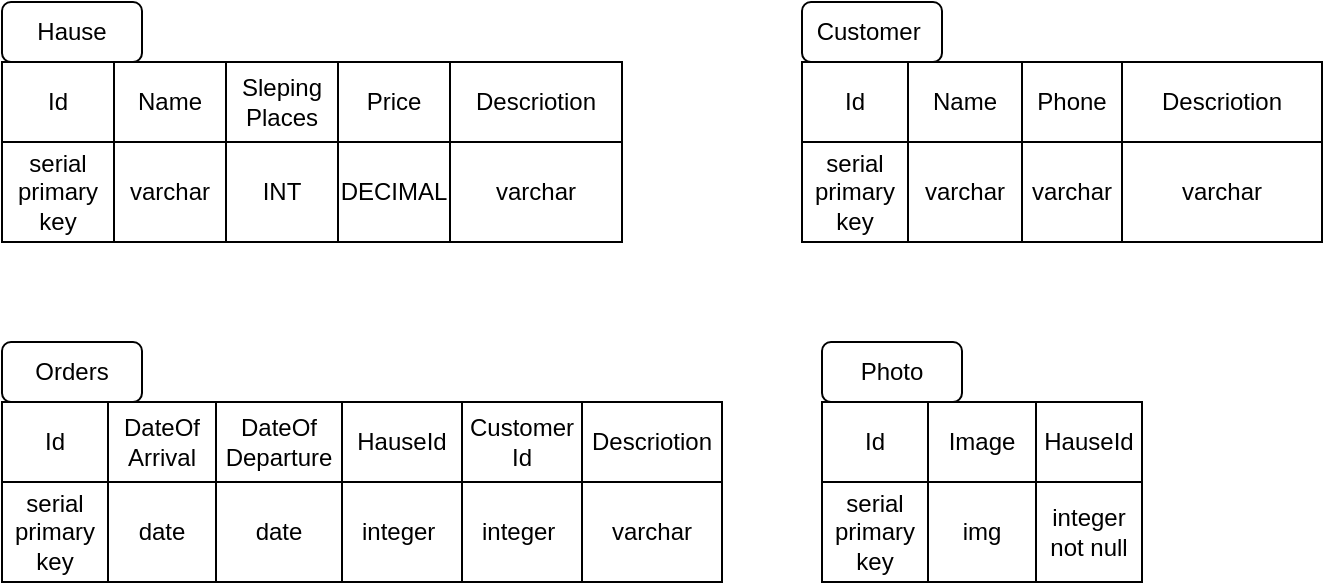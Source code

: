 <mxfile version="22.0.8" type="github">
  <diagram id="C5RBs43oDa-KdzZeNtuy" name="Page-1">
    <mxGraphModel dx="880" dy="446" grid="1" gridSize="10" guides="1" tooltips="1" connect="1" arrows="1" fold="1" page="1" pageScale="1" pageWidth="827" pageHeight="1169" math="0" shadow="0">
      <root>
        <mxCell id="WIyWlLk6GJQsqaUBKTNV-0" />
        <mxCell id="WIyWlLk6GJQsqaUBKTNV-1" parent="WIyWlLk6GJQsqaUBKTNV-0" />
        <mxCell id="ORbiuJqeJJsKpGbTl6iF-28" value="" style="shape=table;startSize=0;container=1;collapsible=0;childLayout=tableLayout;" vertex="1" parent="WIyWlLk6GJQsqaUBKTNV-1">
          <mxGeometry x="80" y="160" width="310" height="90" as="geometry" />
        </mxCell>
        <mxCell id="ORbiuJqeJJsKpGbTl6iF-29" value="" style="shape=tableRow;horizontal=0;startSize=0;swimlaneHead=0;swimlaneBody=0;strokeColor=inherit;top=0;left=0;bottom=0;right=0;collapsible=0;dropTarget=0;fillColor=none;points=[[0,0.5],[1,0.5]];portConstraint=eastwest;" vertex="1" parent="ORbiuJqeJJsKpGbTl6iF-28">
          <mxGeometry width="310" height="40" as="geometry" />
        </mxCell>
        <mxCell id="ORbiuJqeJJsKpGbTl6iF-30" value="Id" style="shape=partialRectangle;html=1;whiteSpace=wrap;connectable=0;strokeColor=inherit;overflow=hidden;fillColor=none;top=0;left=0;bottom=0;right=0;pointerEvents=1;" vertex="1" parent="ORbiuJqeJJsKpGbTl6iF-29">
          <mxGeometry width="56" height="40" as="geometry">
            <mxRectangle width="56" height="40" as="alternateBounds" />
          </mxGeometry>
        </mxCell>
        <mxCell id="ORbiuJqeJJsKpGbTl6iF-31" value="Name" style="shape=partialRectangle;html=1;whiteSpace=wrap;connectable=0;strokeColor=inherit;overflow=hidden;fillColor=none;top=0;left=0;bottom=0;right=0;pointerEvents=1;" vertex="1" parent="ORbiuJqeJJsKpGbTl6iF-29">
          <mxGeometry x="56" width="56" height="40" as="geometry">
            <mxRectangle width="56" height="40" as="alternateBounds" />
          </mxGeometry>
        </mxCell>
        <mxCell id="ORbiuJqeJJsKpGbTl6iF-32" value="Sleping&lt;br&gt;Places" style="shape=partialRectangle;html=1;whiteSpace=wrap;connectable=0;strokeColor=inherit;overflow=hidden;fillColor=none;top=0;left=0;bottom=0;right=0;pointerEvents=1;" vertex="1" parent="ORbiuJqeJJsKpGbTl6iF-29">
          <mxGeometry x="112" width="56" height="40" as="geometry">
            <mxRectangle width="56" height="40" as="alternateBounds" />
          </mxGeometry>
        </mxCell>
        <mxCell id="ORbiuJqeJJsKpGbTl6iF-33" value="Price" style="shape=partialRectangle;html=1;whiteSpace=wrap;connectable=0;strokeColor=inherit;overflow=hidden;fillColor=none;top=0;left=0;bottom=0;right=0;pointerEvents=1;" vertex="1" parent="ORbiuJqeJJsKpGbTl6iF-29">
          <mxGeometry x="168" width="56" height="40" as="geometry">
            <mxRectangle width="56" height="40" as="alternateBounds" />
          </mxGeometry>
        </mxCell>
        <mxCell id="ORbiuJqeJJsKpGbTl6iF-34" value="Descriotion" style="shape=partialRectangle;html=1;whiteSpace=wrap;connectable=0;strokeColor=inherit;overflow=hidden;fillColor=none;top=0;left=0;bottom=0;right=0;pointerEvents=1;" vertex="1" parent="ORbiuJqeJJsKpGbTl6iF-29">
          <mxGeometry x="224" width="86" height="40" as="geometry">
            <mxRectangle width="86" height="40" as="alternateBounds" />
          </mxGeometry>
        </mxCell>
        <mxCell id="ORbiuJqeJJsKpGbTl6iF-35" value="" style="shape=tableRow;horizontal=0;startSize=0;swimlaneHead=0;swimlaneBody=0;strokeColor=inherit;top=0;left=0;bottom=0;right=0;collapsible=0;dropTarget=0;fillColor=none;points=[[0,0.5],[1,0.5]];portConstraint=eastwest;" vertex="1" parent="ORbiuJqeJJsKpGbTl6iF-28">
          <mxGeometry y="40" width="310" height="50" as="geometry" />
        </mxCell>
        <mxCell id="ORbiuJqeJJsKpGbTl6iF-36" value="serial primary key" style="shape=partialRectangle;html=1;whiteSpace=wrap;connectable=0;strokeColor=inherit;overflow=hidden;fillColor=none;top=0;left=0;bottom=0;right=0;pointerEvents=1;" vertex="1" parent="ORbiuJqeJJsKpGbTl6iF-35">
          <mxGeometry width="56" height="50" as="geometry">
            <mxRectangle width="56" height="50" as="alternateBounds" />
          </mxGeometry>
        </mxCell>
        <mxCell id="ORbiuJqeJJsKpGbTl6iF-37" value="varchar" style="shape=partialRectangle;html=1;whiteSpace=wrap;connectable=0;strokeColor=inherit;overflow=hidden;fillColor=none;top=0;left=0;bottom=0;right=0;pointerEvents=1;" vertex="1" parent="ORbiuJqeJJsKpGbTl6iF-35">
          <mxGeometry x="56" width="56" height="50" as="geometry">
            <mxRectangle width="56" height="50" as="alternateBounds" />
          </mxGeometry>
        </mxCell>
        <mxCell id="ORbiuJqeJJsKpGbTl6iF-38" value="INT" style="shape=partialRectangle;html=1;whiteSpace=wrap;connectable=0;strokeColor=inherit;overflow=hidden;fillColor=none;top=0;left=0;bottom=0;right=0;pointerEvents=1;" vertex="1" parent="ORbiuJqeJJsKpGbTl6iF-35">
          <mxGeometry x="112" width="56" height="50" as="geometry">
            <mxRectangle width="56" height="50" as="alternateBounds" />
          </mxGeometry>
        </mxCell>
        <mxCell id="ORbiuJqeJJsKpGbTl6iF-39" value="DECIMAL" style="shape=partialRectangle;html=1;whiteSpace=wrap;connectable=0;strokeColor=inherit;overflow=hidden;fillColor=none;top=0;left=0;bottom=0;right=0;pointerEvents=1;" vertex="1" parent="ORbiuJqeJJsKpGbTl6iF-35">
          <mxGeometry x="168" width="56" height="50" as="geometry">
            <mxRectangle width="56" height="50" as="alternateBounds" />
          </mxGeometry>
        </mxCell>
        <mxCell id="ORbiuJqeJJsKpGbTl6iF-40" value="varchar" style="shape=partialRectangle;html=1;whiteSpace=wrap;connectable=0;strokeColor=inherit;overflow=hidden;fillColor=none;top=0;left=0;bottom=0;right=0;pointerEvents=1;" vertex="1" parent="ORbiuJqeJJsKpGbTl6iF-35">
          <mxGeometry x="224" width="86" height="50" as="geometry">
            <mxRectangle width="86" height="50" as="alternateBounds" />
          </mxGeometry>
        </mxCell>
        <mxCell id="ORbiuJqeJJsKpGbTl6iF-67" value="" style="shape=table;startSize=0;container=1;collapsible=0;childLayout=tableLayout;" vertex="1" parent="WIyWlLk6GJQsqaUBKTNV-1">
          <mxGeometry x="490" y="330" width="160" height="90" as="geometry" />
        </mxCell>
        <mxCell id="ORbiuJqeJJsKpGbTl6iF-68" value="" style="shape=tableRow;horizontal=0;startSize=0;swimlaneHead=0;swimlaneBody=0;strokeColor=inherit;top=0;left=0;bottom=0;right=0;collapsible=0;dropTarget=0;fillColor=none;points=[[0,0.5],[1,0.5]];portConstraint=eastwest;" vertex="1" parent="ORbiuJqeJJsKpGbTl6iF-67">
          <mxGeometry width="160" height="40" as="geometry" />
        </mxCell>
        <mxCell id="ORbiuJqeJJsKpGbTl6iF-69" value="Id" style="shape=partialRectangle;html=1;whiteSpace=wrap;connectable=0;strokeColor=inherit;overflow=hidden;fillColor=none;top=0;left=0;bottom=0;right=0;pointerEvents=1;" vertex="1" parent="ORbiuJqeJJsKpGbTl6iF-68">
          <mxGeometry width="53" height="40" as="geometry">
            <mxRectangle width="53" height="40" as="alternateBounds" />
          </mxGeometry>
        </mxCell>
        <mxCell id="ORbiuJqeJJsKpGbTl6iF-70" value="Image" style="shape=partialRectangle;html=1;whiteSpace=wrap;connectable=0;strokeColor=inherit;overflow=hidden;fillColor=none;top=0;left=0;bottom=0;right=0;pointerEvents=1;" vertex="1" parent="ORbiuJqeJJsKpGbTl6iF-68">
          <mxGeometry x="53" width="54" height="40" as="geometry">
            <mxRectangle width="54" height="40" as="alternateBounds" />
          </mxGeometry>
        </mxCell>
        <mxCell id="ORbiuJqeJJsKpGbTl6iF-71" value="HauseId" style="shape=partialRectangle;html=1;whiteSpace=wrap;connectable=0;strokeColor=inherit;overflow=hidden;fillColor=none;top=0;left=0;bottom=0;right=0;pointerEvents=1;" vertex="1" parent="ORbiuJqeJJsKpGbTl6iF-68">
          <mxGeometry x="107" width="53" height="40" as="geometry">
            <mxRectangle width="53" height="40" as="alternateBounds" />
          </mxGeometry>
        </mxCell>
        <mxCell id="ORbiuJqeJJsKpGbTl6iF-72" value="" style="shape=tableRow;horizontal=0;startSize=0;swimlaneHead=0;swimlaneBody=0;strokeColor=inherit;top=0;left=0;bottom=0;right=0;collapsible=0;dropTarget=0;fillColor=none;points=[[0,0.5],[1,0.5]];portConstraint=eastwest;" vertex="1" parent="ORbiuJqeJJsKpGbTl6iF-67">
          <mxGeometry y="40" width="160" height="50" as="geometry" />
        </mxCell>
        <mxCell id="ORbiuJqeJJsKpGbTl6iF-73" value="serial primary key" style="shape=partialRectangle;html=1;whiteSpace=wrap;connectable=0;strokeColor=inherit;overflow=hidden;fillColor=none;top=0;left=0;bottom=0;right=0;pointerEvents=1;" vertex="1" parent="ORbiuJqeJJsKpGbTl6iF-72">
          <mxGeometry width="53" height="50" as="geometry">
            <mxRectangle width="53" height="50" as="alternateBounds" />
          </mxGeometry>
        </mxCell>
        <mxCell id="ORbiuJqeJJsKpGbTl6iF-74" value="img" style="shape=partialRectangle;html=1;whiteSpace=wrap;connectable=0;strokeColor=inherit;overflow=hidden;fillColor=none;top=0;left=0;bottom=0;right=0;pointerEvents=1;" vertex="1" parent="ORbiuJqeJJsKpGbTl6iF-72">
          <mxGeometry x="53" width="54" height="50" as="geometry">
            <mxRectangle width="54" height="50" as="alternateBounds" />
          </mxGeometry>
        </mxCell>
        <mxCell id="ORbiuJqeJJsKpGbTl6iF-75" value="integer not null" style="shape=partialRectangle;html=1;whiteSpace=wrap;connectable=0;strokeColor=inherit;overflow=hidden;fillColor=none;top=0;left=0;bottom=0;right=0;pointerEvents=1;" vertex="1" parent="ORbiuJqeJJsKpGbTl6iF-72">
          <mxGeometry x="107" width="53" height="50" as="geometry">
            <mxRectangle width="53" height="50" as="alternateBounds" />
          </mxGeometry>
        </mxCell>
        <mxCell id="ORbiuJqeJJsKpGbTl6iF-76" value="Hause" style="rounded=1;whiteSpace=wrap;html=1;" vertex="1" parent="WIyWlLk6GJQsqaUBKTNV-1">
          <mxGeometry x="80" y="130" width="70" height="30" as="geometry" />
        </mxCell>
        <mxCell id="ORbiuJqeJJsKpGbTl6iF-77" value="Customer&amp;nbsp;" style="rounded=1;whiteSpace=wrap;html=1;" vertex="1" parent="WIyWlLk6GJQsqaUBKTNV-1">
          <mxGeometry x="480" y="130" width="70" height="30" as="geometry" />
        </mxCell>
        <mxCell id="ORbiuJqeJJsKpGbTl6iF-78" value="Orders" style="rounded=1;whiteSpace=wrap;html=1;" vertex="1" parent="WIyWlLk6GJQsqaUBKTNV-1">
          <mxGeometry x="80" y="300" width="70" height="30" as="geometry" />
        </mxCell>
        <mxCell id="ORbiuJqeJJsKpGbTl6iF-79" value="Photo" style="rounded=1;whiteSpace=wrap;html=1;" vertex="1" parent="WIyWlLk6GJQsqaUBKTNV-1">
          <mxGeometry x="490" y="300" width="70" height="30" as="geometry" />
        </mxCell>
        <mxCell id="ORbiuJqeJJsKpGbTl6iF-41" value="" style="shape=table;startSize=0;container=1;collapsible=0;childLayout=tableLayout;" vertex="1" parent="WIyWlLk6GJQsqaUBKTNV-1">
          <mxGeometry x="480" y="160" width="260" height="90" as="geometry" />
        </mxCell>
        <mxCell id="ORbiuJqeJJsKpGbTl6iF-42" value="" style="shape=tableRow;horizontal=0;startSize=0;swimlaneHead=0;swimlaneBody=0;strokeColor=inherit;top=0;left=0;bottom=0;right=0;collapsible=0;dropTarget=0;fillColor=none;points=[[0,0.5],[1,0.5]];portConstraint=eastwest;" vertex="1" parent="ORbiuJqeJJsKpGbTl6iF-41">
          <mxGeometry width="260" height="40" as="geometry" />
        </mxCell>
        <mxCell id="ORbiuJqeJJsKpGbTl6iF-43" value="Id" style="shape=partialRectangle;html=1;whiteSpace=wrap;connectable=0;strokeColor=inherit;overflow=hidden;fillColor=none;top=0;left=0;bottom=0;right=0;pointerEvents=1;" vertex="1" parent="ORbiuJqeJJsKpGbTl6iF-42">
          <mxGeometry width="53" height="40" as="geometry">
            <mxRectangle width="53" height="40" as="alternateBounds" />
          </mxGeometry>
        </mxCell>
        <mxCell id="ORbiuJqeJJsKpGbTl6iF-44" value="Name" style="shape=partialRectangle;html=1;whiteSpace=wrap;connectable=0;strokeColor=inherit;overflow=hidden;fillColor=none;top=0;left=0;bottom=0;right=0;pointerEvents=1;" vertex="1" parent="ORbiuJqeJJsKpGbTl6iF-42">
          <mxGeometry x="53" width="57" height="40" as="geometry">
            <mxRectangle width="57" height="40" as="alternateBounds" />
          </mxGeometry>
        </mxCell>
        <mxCell id="ORbiuJqeJJsKpGbTl6iF-45" value="Phone" style="shape=partialRectangle;html=1;whiteSpace=wrap;connectable=0;strokeColor=inherit;overflow=hidden;fillColor=none;top=0;left=0;bottom=0;right=0;pointerEvents=1;" vertex="1" parent="ORbiuJqeJJsKpGbTl6iF-42">
          <mxGeometry x="110" width="50" height="40" as="geometry">
            <mxRectangle width="50" height="40" as="alternateBounds" />
          </mxGeometry>
        </mxCell>
        <mxCell id="ORbiuJqeJJsKpGbTl6iF-46" value="Descriotion" style="shape=partialRectangle;html=1;whiteSpace=wrap;connectable=0;strokeColor=inherit;overflow=hidden;fillColor=none;top=0;left=0;bottom=0;right=0;pointerEvents=1;" vertex="1" parent="ORbiuJqeJJsKpGbTl6iF-42">
          <mxGeometry x="160" width="100" height="40" as="geometry">
            <mxRectangle width="100" height="40" as="alternateBounds" />
          </mxGeometry>
        </mxCell>
        <mxCell id="ORbiuJqeJJsKpGbTl6iF-47" value="" style="shape=tableRow;horizontal=0;startSize=0;swimlaneHead=0;swimlaneBody=0;strokeColor=inherit;top=0;left=0;bottom=0;right=0;collapsible=0;dropTarget=0;fillColor=none;points=[[0,0.5],[1,0.5]];portConstraint=eastwest;" vertex="1" parent="ORbiuJqeJJsKpGbTl6iF-41">
          <mxGeometry y="40" width="260" height="50" as="geometry" />
        </mxCell>
        <mxCell id="ORbiuJqeJJsKpGbTl6iF-48" value="serial primary key" style="shape=partialRectangle;html=1;whiteSpace=wrap;connectable=0;strokeColor=inherit;overflow=hidden;fillColor=none;top=0;left=0;bottom=0;right=0;pointerEvents=1;" vertex="1" parent="ORbiuJqeJJsKpGbTl6iF-47">
          <mxGeometry width="53" height="50" as="geometry">
            <mxRectangle width="53" height="50" as="alternateBounds" />
          </mxGeometry>
        </mxCell>
        <mxCell id="ORbiuJqeJJsKpGbTl6iF-49" value="varchar" style="shape=partialRectangle;html=1;whiteSpace=wrap;connectable=0;strokeColor=inherit;overflow=hidden;fillColor=none;top=0;left=0;bottom=0;right=0;pointerEvents=1;" vertex="1" parent="ORbiuJqeJJsKpGbTl6iF-47">
          <mxGeometry x="53" width="57" height="50" as="geometry">
            <mxRectangle width="57" height="50" as="alternateBounds" />
          </mxGeometry>
        </mxCell>
        <mxCell id="ORbiuJqeJJsKpGbTl6iF-50" value="varchar" style="shape=partialRectangle;html=1;whiteSpace=wrap;connectable=0;strokeColor=inherit;overflow=hidden;fillColor=none;top=0;left=0;bottom=0;right=0;pointerEvents=1;" vertex="1" parent="ORbiuJqeJJsKpGbTl6iF-47">
          <mxGeometry x="110" width="50" height="50" as="geometry">
            <mxRectangle width="50" height="50" as="alternateBounds" />
          </mxGeometry>
        </mxCell>
        <mxCell id="ORbiuJqeJJsKpGbTl6iF-51" value="varchar" style="shape=partialRectangle;html=1;whiteSpace=wrap;connectable=0;strokeColor=inherit;overflow=hidden;fillColor=none;top=0;left=0;bottom=0;right=0;pointerEvents=1;" vertex="1" parent="ORbiuJqeJJsKpGbTl6iF-47">
          <mxGeometry x="160" width="100" height="50" as="geometry">
            <mxRectangle width="100" height="50" as="alternateBounds" />
          </mxGeometry>
        </mxCell>
        <mxCell id="ORbiuJqeJJsKpGbTl6iF-52" value="" style="shape=table;startSize=0;container=1;collapsible=0;childLayout=tableLayout;" vertex="1" parent="WIyWlLk6GJQsqaUBKTNV-1">
          <mxGeometry x="80" y="330" width="360" height="90" as="geometry" />
        </mxCell>
        <mxCell id="ORbiuJqeJJsKpGbTl6iF-53" value="" style="shape=tableRow;horizontal=0;startSize=0;swimlaneHead=0;swimlaneBody=0;strokeColor=inherit;top=0;left=0;bottom=0;right=0;collapsible=0;dropTarget=0;fillColor=none;points=[[0,0.5],[1,0.5]];portConstraint=eastwest;" vertex="1" parent="ORbiuJqeJJsKpGbTl6iF-52">
          <mxGeometry width="360" height="40" as="geometry" />
        </mxCell>
        <mxCell id="ORbiuJqeJJsKpGbTl6iF-54" value="Id" style="shape=partialRectangle;html=1;whiteSpace=wrap;connectable=0;strokeColor=inherit;overflow=hidden;fillColor=none;top=0;left=0;bottom=0;right=0;pointerEvents=1;" vertex="1" parent="ORbiuJqeJJsKpGbTl6iF-53">
          <mxGeometry width="53" height="40" as="geometry">
            <mxRectangle width="53" height="40" as="alternateBounds" />
          </mxGeometry>
        </mxCell>
        <mxCell id="ORbiuJqeJJsKpGbTl6iF-55" value="DateOf Arrival" style="shape=partialRectangle;html=1;whiteSpace=wrap;connectable=0;strokeColor=inherit;overflow=hidden;fillColor=none;top=0;left=0;bottom=0;right=0;pointerEvents=1;" vertex="1" parent="ORbiuJqeJJsKpGbTl6iF-53">
          <mxGeometry x="53" width="54" height="40" as="geometry">
            <mxRectangle width="54" height="40" as="alternateBounds" />
          </mxGeometry>
        </mxCell>
        <mxCell id="ORbiuJqeJJsKpGbTl6iF-56" value="DateOf Departure" style="shape=partialRectangle;html=1;whiteSpace=wrap;connectable=0;strokeColor=inherit;overflow=hidden;fillColor=none;top=0;left=0;bottom=0;right=0;pointerEvents=1;" vertex="1" parent="ORbiuJqeJJsKpGbTl6iF-53">
          <mxGeometry x="107" width="63" height="40" as="geometry">
            <mxRectangle width="63" height="40" as="alternateBounds" />
          </mxGeometry>
        </mxCell>
        <mxCell id="ORbiuJqeJJsKpGbTl6iF-57" value="HauseId" style="shape=partialRectangle;html=1;whiteSpace=wrap;connectable=0;strokeColor=inherit;overflow=hidden;fillColor=none;top=0;left=0;bottom=0;right=0;pointerEvents=1;" vertex="1" parent="ORbiuJqeJJsKpGbTl6iF-53">
          <mxGeometry x="170" width="60" height="40" as="geometry">
            <mxRectangle width="60" height="40" as="alternateBounds" />
          </mxGeometry>
        </mxCell>
        <mxCell id="ORbiuJqeJJsKpGbTl6iF-58" value="Customer Id" style="shape=partialRectangle;html=1;whiteSpace=wrap;connectable=0;strokeColor=inherit;overflow=hidden;fillColor=none;top=0;left=0;bottom=0;right=0;pointerEvents=1;" vertex="1" parent="ORbiuJqeJJsKpGbTl6iF-53">
          <mxGeometry x="230" width="60" height="40" as="geometry">
            <mxRectangle width="60" height="40" as="alternateBounds" />
          </mxGeometry>
        </mxCell>
        <mxCell id="ORbiuJqeJJsKpGbTl6iF-59" value="Descriotion" style="shape=partialRectangle;html=1;whiteSpace=wrap;connectable=0;strokeColor=inherit;overflow=hidden;fillColor=none;top=0;left=0;bottom=0;right=0;pointerEvents=1;" vertex="1" parent="ORbiuJqeJJsKpGbTl6iF-53">
          <mxGeometry x="290" width="70" height="40" as="geometry">
            <mxRectangle width="70" height="40" as="alternateBounds" />
          </mxGeometry>
        </mxCell>
        <mxCell id="ORbiuJqeJJsKpGbTl6iF-60" value="" style="shape=tableRow;horizontal=0;startSize=0;swimlaneHead=0;swimlaneBody=0;strokeColor=inherit;top=0;left=0;bottom=0;right=0;collapsible=0;dropTarget=0;fillColor=none;points=[[0,0.5],[1,0.5]];portConstraint=eastwest;" vertex="1" parent="ORbiuJqeJJsKpGbTl6iF-52">
          <mxGeometry y="40" width="360" height="50" as="geometry" />
        </mxCell>
        <mxCell id="ORbiuJqeJJsKpGbTl6iF-61" value="serial primary key" style="shape=partialRectangle;html=1;whiteSpace=wrap;connectable=0;strokeColor=inherit;overflow=hidden;fillColor=none;top=0;left=0;bottom=0;right=0;pointerEvents=1;" vertex="1" parent="ORbiuJqeJJsKpGbTl6iF-60">
          <mxGeometry width="53" height="50" as="geometry">
            <mxRectangle width="53" height="50" as="alternateBounds" />
          </mxGeometry>
        </mxCell>
        <mxCell id="ORbiuJqeJJsKpGbTl6iF-62" value="date" style="shape=partialRectangle;html=1;whiteSpace=wrap;connectable=0;strokeColor=inherit;overflow=hidden;fillColor=none;top=0;left=0;bottom=0;right=0;pointerEvents=1;" vertex="1" parent="ORbiuJqeJJsKpGbTl6iF-60">
          <mxGeometry x="53" width="54" height="50" as="geometry">
            <mxRectangle width="54" height="50" as="alternateBounds" />
          </mxGeometry>
        </mxCell>
        <mxCell id="ORbiuJqeJJsKpGbTl6iF-63" value="date" style="shape=partialRectangle;html=1;whiteSpace=wrap;connectable=0;strokeColor=inherit;overflow=hidden;fillColor=none;top=0;left=0;bottom=0;right=0;pointerEvents=1;" vertex="1" parent="ORbiuJqeJJsKpGbTl6iF-60">
          <mxGeometry x="107" width="63" height="50" as="geometry">
            <mxRectangle width="63" height="50" as="alternateBounds" />
          </mxGeometry>
        </mxCell>
        <mxCell id="ORbiuJqeJJsKpGbTl6iF-64" value="integer&amp;nbsp;" style="shape=partialRectangle;html=1;whiteSpace=wrap;connectable=0;strokeColor=inherit;overflow=hidden;fillColor=none;top=0;left=0;bottom=0;right=0;pointerEvents=1;" vertex="1" parent="ORbiuJqeJJsKpGbTl6iF-60">
          <mxGeometry x="170" width="60" height="50" as="geometry">
            <mxRectangle width="60" height="50" as="alternateBounds" />
          </mxGeometry>
        </mxCell>
        <mxCell id="ORbiuJqeJJsKpGbTl6iF-65" value="integer&amp;nbsp;" style="shape=partialRectangle;html=1;whiteSpace=wrap;connectable=0;strokeColor=inherit;overflow=hidden;fillColor=none;top=0;left=0;bottom=0;right=0;pointerEvents=1;" vertex="1" parent="ORbiuJqeJJsKpGbTl6iF-60">
          <mxGeometry x="230" width="60" height="50" as="geometry">
            <mxRectangle width="60" height="50" as="alternateBounds" />
          </mxGeometry>
        </mxCell>
        <mxCell id="ORbiuJqeJJsKpGbTl6iF-66" value="varchar" style="shape=partialRectangle;html=1;whiteSpace=wrap;connectable=0;strokeColor=inherit;overflow=hidden;fillColor=none;top=0;left=0;bottom=0;right=0;pointerEvents=1;" vertex="1" parent="ORbiuJqeJJsKpGbTl6iF-60">
          <mxGeometry x="290" width="70" height="50" as="geometry">
            <mxRectangle width="70" height="50" as="alternateBounds" />
          </mxGeometry>
        </mxCell>
      </root>
    </mxGraphModel>
  </diagram>
</mxfile>
